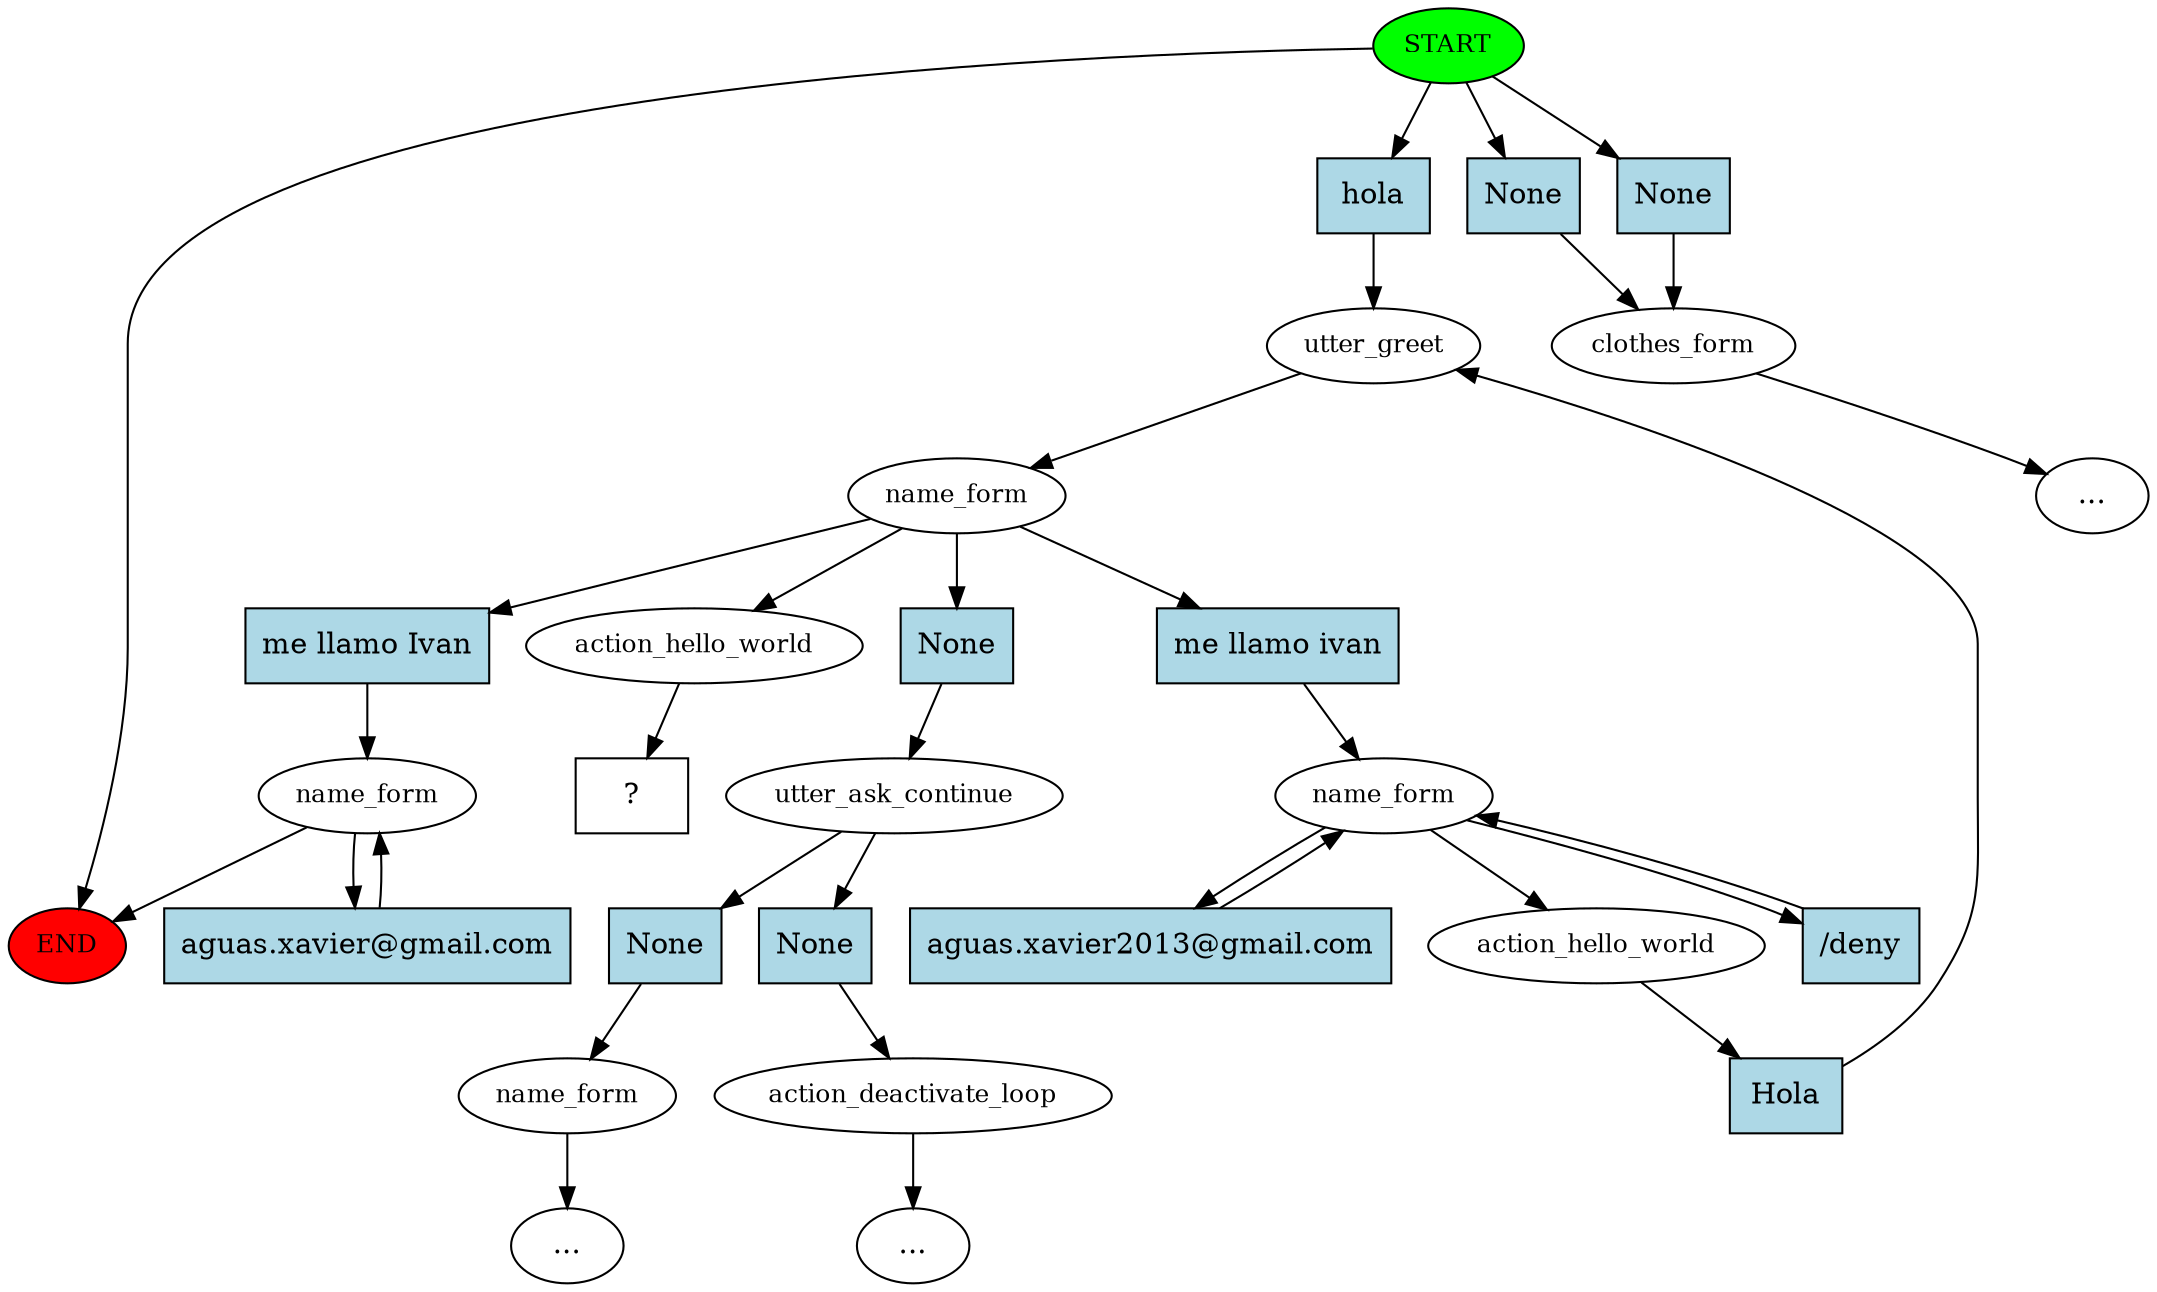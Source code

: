 digraph  {
0 [class="start active", fillcolor=green, fontsize=12, label=START, style=filled];
"-1" [class=end, fillcolor=red, fontsize=12, label=END, style=filled];
1 [class="", fontsize=12, label=clothes_form];
"-5" [class=ellipsis, label="..."];
4 [class=active, fontsize=12, label=utter_greet];
5 [class=active, fontsize=12, label=name_form];
6 [class="", fontsize=12, label=utter_ask_continue];
7 [class="", fontsize=12, label=name_form];
"-6" [class=ellipsis, label="..."];
11 [class="", fontsize=12, label=action_deactivate_loop];
"-7" [class=ellipsis, label="..."];
14 [class="", fontsize=12, label=name_form];
18 [class=active, fontsize=12, label=name_form];
22 [class=active, fontsize=12, label=action_hello_world];
25 [class=active, fontsize=12, label=action_hello_world];
26 [class="intent dashed active", label="  ?  ", shape=rect];
27 [class=intent, fillcolor=lightblue, label=None, shape=rect, style=filled];
28 [class=intent, fillcolor=lightblue, label=None, shape=rect, style=filled];
29 [class="intent active", fillcolor=lightblue, label=hola, shape=rect, style=filled];
30 [class=intent, fillcolor=lightblue, label=None, shape=rect, style=filled];
31 [class=intent, fillcolor=lightblue, label="me llamo Ivan", shape=rect, style=filled];
32 [class="intent active", fillcolor=lightblue, label="me llamo ivan", shape=rect, style=filled];
33 [class=intent, fillcolor=lightblue, label=None, shape=rect, style=filled];
34 [class=intent, fillcolor=lightblue, label=None, shape=rect, style=filled];
35 [class=intent, fillcolor=lightblue, label="aguas.xavier@gmail.com", shape=rect, style=filled];
36 [class="intent active", fillcolor=lightblue, label="/deny", shape=rect, style=filled];
37 [class="intent active", fillcolor=lightblue, label="aguas.xavier2013@gmail.com", shape=rect, style=filled];
38 [class="intent active", fillcolor=lightblue, label=Hola, shape=rect, style=filled];
0 -> "-1"  [class="", key=NONE, label=""];
0 -> 27  [class="", key=0];
0 -> 28  [class="", key=0];
0 -> 29  [class=active, key=0];
1 -> "-5"  [class="", key=NONE, label=""];
4 -> 5  [class=active, key=NONE, label=""];
5 -> 25  [class=active, key=NONE, label=""];
5 -> 30  [class="", key=0];
5 -> 31  [class="", key=0];
5 -> 32  [class=active, key=0];
6 -> 33  [class="", key=0];
6 -> 34  [class="", key=0];
7 -> "-6"  [class="", key=NONE, label=""];
11 -> "-7"  [class="", key=NONE, label=""];
14 -> "-1"  [class="", key=NONE, label=""];
14 -> 35  [class="", key=0];
18 -> 22  [class=active, key=NONE, label=""];
18 -> 36  [class=active, key=0];
18 -> 37  [class=active, key=0];
22 -> 38  [class=active, key=0];
25 -> 26  [class=active, key=NONE, label=""];
27 -> 1  [class="", key=0];
28 -> 1  [class="", key=0];
29 -> 4  [class=active, key=0];
30 -> 6  [class="", key=0];
31 -> 14  [class="", key=0];
32 -> 18  [class=active, key=0];
33 -> 7  [class="", key=0];
34 -> 11  [class="", key=0];
35 -> 14  [class="", key=0];
36 -> 18  [class=active, key=0];
37 -> 18  [class=active, key=0];
38 -> 4  [class=active, key=0];
}
